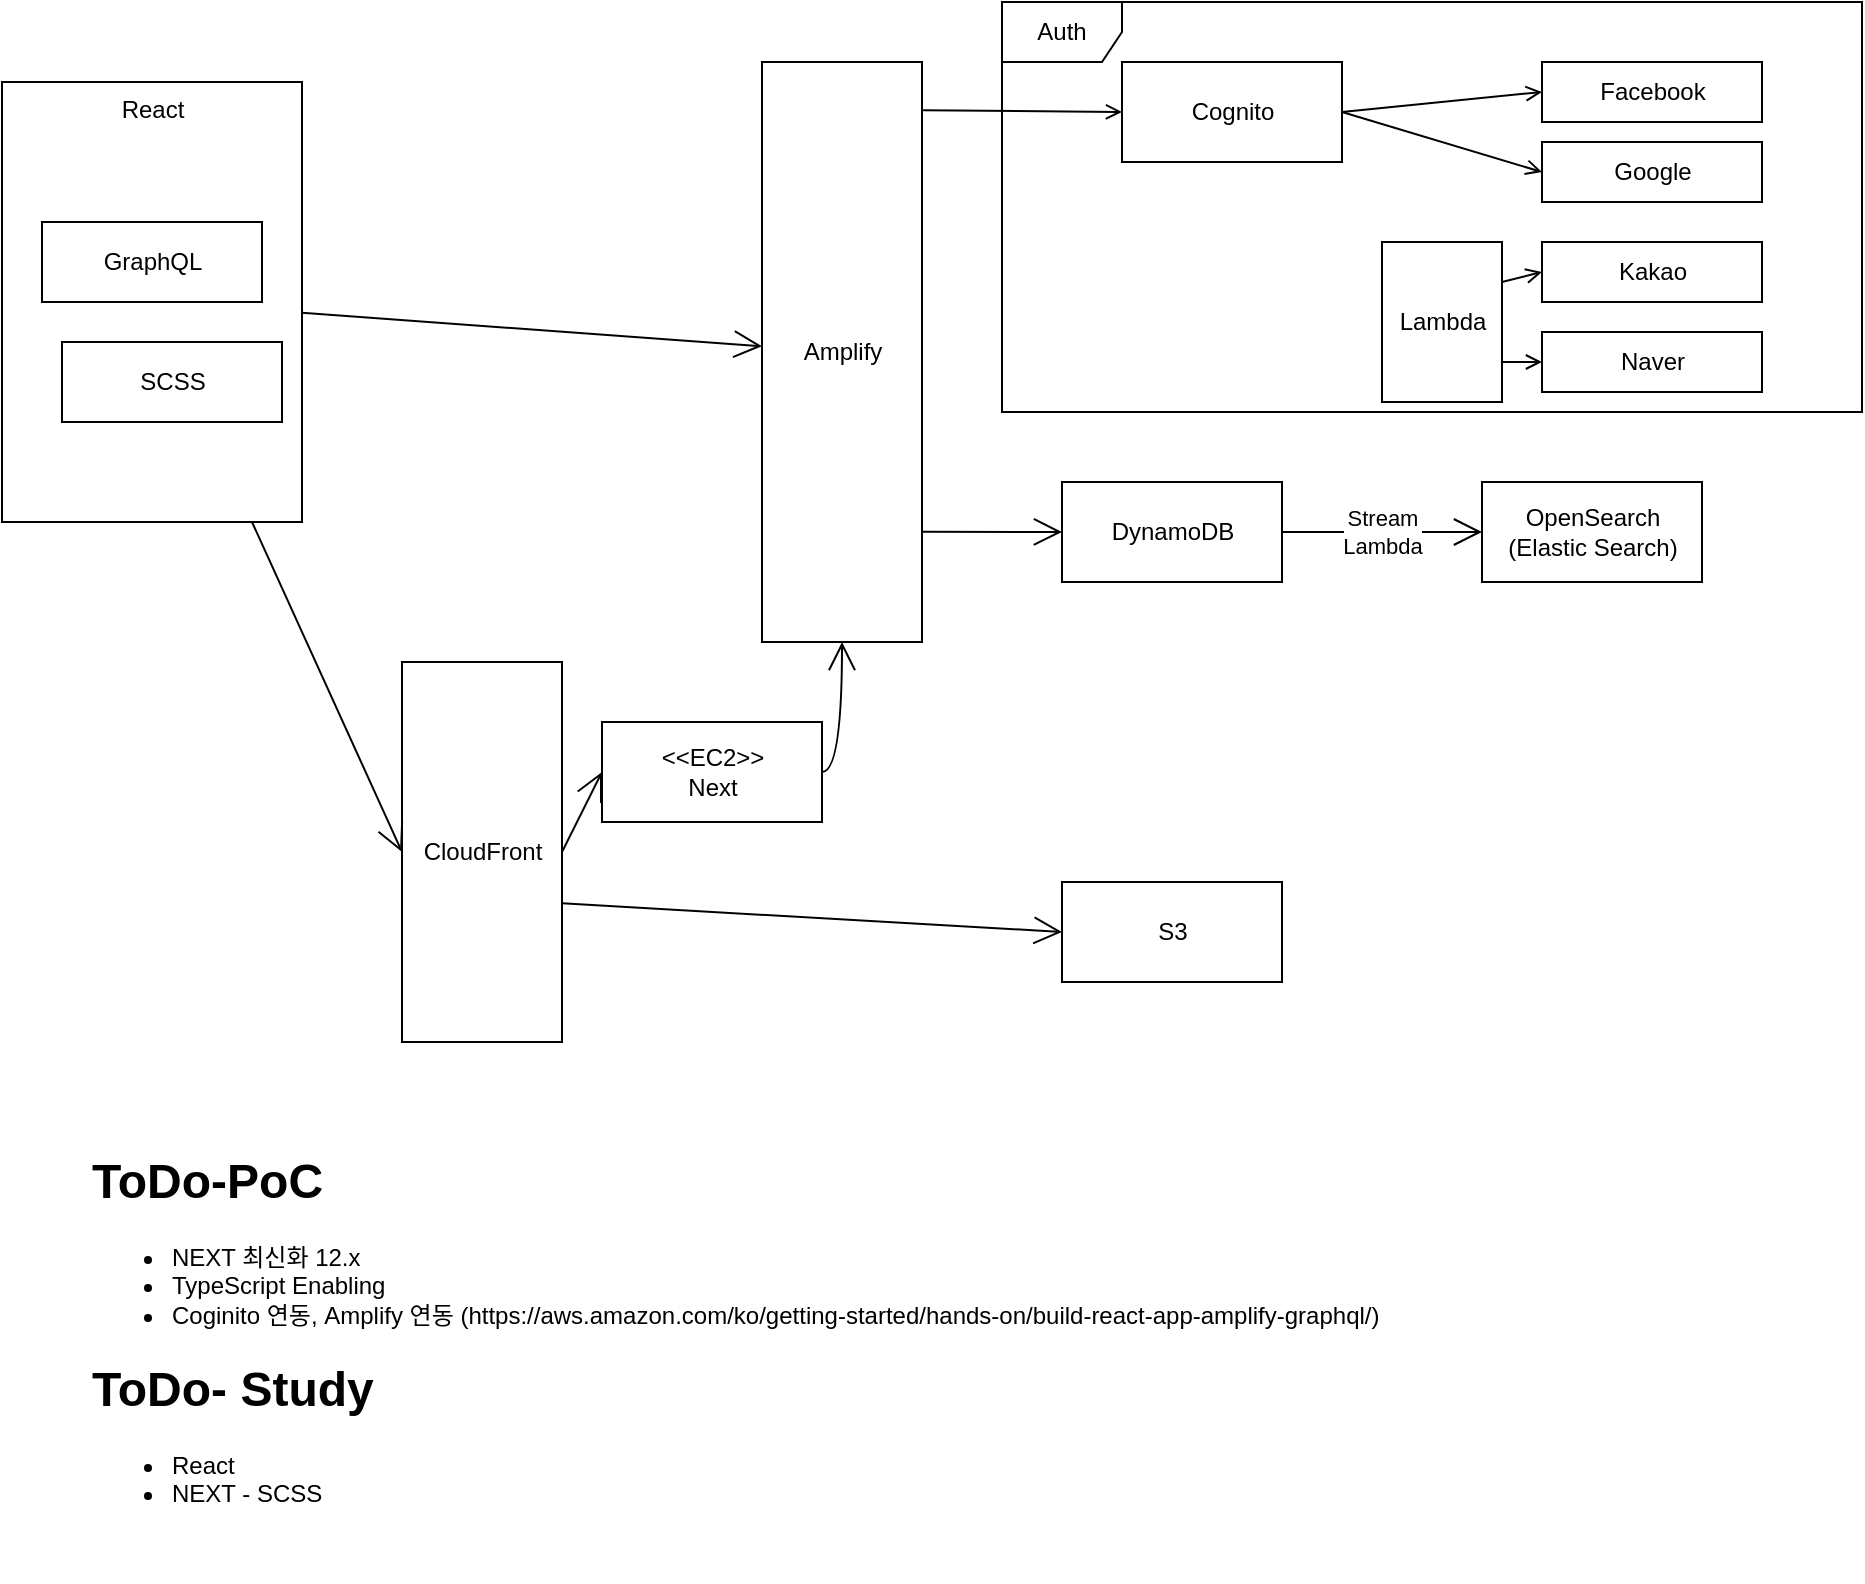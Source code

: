 <mxfile version="17.1.2" type="github">
  <diagram name="Page-1" id="58cdce13-f638-feb5-8d6f-7d28b1aa9fa0">
    <mxGraphModel dx="1242" dy="672" grid="1" gridSize="10" guides="1" tooltips="1" connect="1" arrows="1" fold="1" page="1" pageScale="1" pageWidth="1100" pageHeight="850" background="none" math="0" shadow="0">
      <root>
        <mxCell id="0" />
        <mxCell id="1" parent="0" />
        <mxCell id="fE0zM8Yy9JnagM1J_v-u-35" value="Auth" style="shape=umlFrame;whiteSpace=wrap;html=1;" parent="1" vertex="1">
          <mxGeometry x="540" y="10" width="430" height="205" as="geometry" />
        </mxCell>
        <mxCell id="fE0zM8Yy9JnagM1J_v-u-10" value="React" style="html=1;verticalAlign=top;" parent="1" vertex="1">
          <mxGeometry x="40" y="50" width="150" height="220" as="geometry" />
        </mxCell>
        <mxCell id="fE0zM8Yy9JnagM1J_v-u-11" value="DynamoDB" style="html=1;" parent="1" vertex="1">
          <mxGeometry x="570" y="250" width="110" height="50" as="geometry" />
        </mxCell>
        <mxCell id="fE0zM8Yy9JnagM1J_v-u-12" value="OpenSearch&lt;br&gt;(Elastic Search)" style="html=1;" parent="1" vertex="1">
          <mxGeometry x="780" y="250" width="110" height="50" as="geometry" />
        </mxCell>
        <mxCell id="fE0zM8Yy9JnagM1J_v-u-13" value="Stream&lt;br&gt;Lambda" style="endArrow=open;endFill=1;endSize=12;html=1;rounded=0;exitX=1;exitY=0.5;exitDx=0;exitDy=0;entryX=0;entryY=0.5;entryDx=0;entryDy=0;" parent="1" source="fE0zM8Yy9JnagM1J_v-u-11" target="fE0zM8Yy9JnagM1J_v-u-12" edge="1">
          <mxGeometry width="160" relative="1" as="geometry">
            <mxPoint x="760" y="300" as="sourcePoint" />
            <mxPoint x="820" y="305" as="targetPoint" />
          </mxGeometry>
        </mxCell>
        <mxCell id="fE0zM8Yy9JnagM1J_v-u-14" value="Cognito" style="html=1;" parent="1" vertex="1">
          <mxGeometry x="600" y="40" width="110" height="50" as="geometry" />
        </mxCell>
        <mxCell id="fE0zM8Yy9JnagM1J_v-u-16" value="" style="endArrow=open;endFill=1;endSize=12;html=1;rounded=0;exitX=1.006;exitY=0.81;exitDx=0;exitDy=0;entryX=0;entryY=0.5;entryDx=0;entryDy=0;exitPerimeter=0;" parent="1" source="fE0zM8Yy9JnagM1J_v-u-36" target="fE0zM8Yy9JnagM1J_v-u-11" edge="1">
          <mxGeometry width="160" relative="1" as="geometry">
            <mxPoint x="710" y="305" as="sourcePoint" />
            <mxPoint x="1000" y="315" as="targetPoint" />
          </mxGeometry>
        </mxCell>
        <mxCell id="fE0zM8Yy9JnagM1J_v-u-18" value="Lambda" style="html=1;" parent="1" vertex="1">
          <mxGeometry x="730" y="130" width="60" height="80" as="geometry" />
        </mxCell>
        <mxCell id="fE0zM8Yy9JnagM1J_v-u-19" value="Kakao" style="html=1;" parent="1" vertex="1">
          <mxGeometry x="810" y="130" width="110" height="30" as="geometry" />
        </mxCell>
        <mxCell id="fE0zM8Yy9JnagM1J_v-u-20" value="Naver" style="html=1;" parent="1" vertex="1">
          <mxGeometry x="810" y="175" width="110" height="30" as="geometry" />
        </mxCell>
        <mxCell id="fE0zM8Yy9JnagM1J_v-u-21" value="Facebook" style="html=1;" parent="1" vertex="1">
          <mxGeometry x="810" y="40" width="110" height="30" as="geometry" />
        </mxCell>
        <mxCell id="fE0zM8Yy9JnagM1J_v-u-23" value="Google" style="html=1;" parent="1" vertex="1">
          <mxGeometry x="810" y="80" width="110" height="30" as="geometry" />
        </mxCell>
        <mxCell id="fE0zM8Yy9JnagM1J_v-u-25" value="GraphQL" style="html=1;" parent="1" vertex="1">
          <mxGeometry x="60" y="120" width="110" height="40" as="geometry" />
        </mxCell>
        <mxCell id="fE0zM8Yy9JnagM1J_v-u-26" value="" style="endArrow=open;endFill=0;endSize=6;html=1;rounded=0;exitX=1;exitY=0.25;exitDx=0;exitDy=0;entryX=0;entryY=0.5;entryDx=0;entryDy=0;strokeWidth=1;" parent="1" source="fE0zM8Yy9JnagM1J_v-u-18" target="fE0zM8Yy9JnagM1J_v-u-19" edge="1">
          <mxGeometry width="160" relative="1" as="geometry">
            <mxPoint x="720" y="-15" as="sourcePoint" />
            <mxPoint x="820" y="-15" as="targetPoint" />
          </mxGeometry>
        </mxCell>
        <mxCell id="fE0zM8Yy9JnagM1J_v-u-27" value="" style="endArrow=open;endFill=0;endSize=6;html=1;rounded=0;exitX=1;exitY=0.75;exitDx=0;exitDy=0;strokeWidth=1;" parent="1" source="fE0zM8Yy9JnagM1J_v-u-18" target="fE0zM8Yy9JnagM1J_v-u-20" edge="1">
          <mxGeometry width="160" relative="1" as="geometry">
            <mxPoint x="800" y="160" as="sourcePoint" />
            <mxPoint x="820" y="155" as="targetPoint" />
          </mxGeometry>
        </mxCell>
        <mxCell id="fE0zM8Yy9JnagM1J_v-u-28" value="" style="endArrow=open;endFill=0;endSize=6;html=1;rounded=0;exitX=1;exitY=0.5;exitDx=0;exitDy=0;entryX=0;entryY=0.5;entryDx=0;entryDy=0;strokeWidth=1;" parent="1" source="fE0zM8Yy9JnagM1J_v-u-14" target="fE0zM8Yy9JnagM1J_v-u-21" edge="1">
          <mxGeometry width="160" relative="1" as="geometry">
            <mxPoint x="800" y="160" as="sourcePoint" />
            <mxPoint x="820" y="155" as="targetPoint" />
          </mxGeometry>
        </mxCell>
        <mxCell id="fE0zM8Yy9JnagM1J_v-u-29" value="" style="endArrow=open;endFill=0;endSize=6;html=1;rounded=0;exitX=1;exitY=0.5;exitDx=0;exitDy=0;entryX=0;entryY=0.5;entryDx=0;entryDy=0;strokeWidth=1;" parent="1" source="fE0zM8Yy9JnagM1J_v-u-14" target="fE0zM8Yy9JnagM1J_v-u-23" edge="1">
          <mxGeometry width="160" relative="1" as="geometry">
            <mxPoint x="810" y="170" as="sourcePoint" />
            <mxPoint x="830" y="165" as="targetPoint" />
          </mxGeometry>
        </mxCell>
        <mxCell id="fE0zM8Yy9JnagM1J_v-u-36" value="Amplify" style="html=1;" parent="1" vertex="1">
          <mxGeometry x="420" y="40" width="80" height="290" as="geometry" />
        </mxCell>
        <mxCell id="fE0zM8Yy9JnagM1J_v-u-37" value="" style="endArrow=open;endFill=0;endSize=6;html=1;rounded=0;exitX=1.007;exitY=0.083;exitDx=0;exitDy=0;strokeWidth=1;exitPerimeter=0;" parent="1" source="fE0zM8Yy9JnagM1J_v-u-36" edge="1">
          <mxGeometry width="160" relative="1" as="geometry">
            <mxPoint x="720" y="75" as="sourcePoint" />
            <mxPoint x="600" y="65" as="targetPoint" />
          </mxGeometry>
        </mxCell>
        <mxCell id="fE0zM8Yy9JnagM1J_v-u-39" value="S3" style="html=1;" parent="1" vertex="1">
          <mxGeometry x="570" y="450" width="110" height="50" as="geometry" />
        </mxCell>
        <mxCell id="fE0zM8Yy9JnagM1J_v-u-40" value="" style="endArrow=open;endFill=1;endSize=12;html=1;rounded=0;entryX=0;entryY=0.5;entryDx=0;entryDy=0;exitX=1;exitY=0.635;exitDx=0;exitDy=0;exitPerimeter=0;" parent="1" source="fE0zM8Yy9JnagM1J_v-u-41" target="fE0zM8Yy9JnagM1J_v-u-39" edge="1">
          <mxGeometry width="160" relative="1" as="geometry">
            <mxPoint x="430" y="375" as="sourcePoint" />
            <mxPoint x="620" y="315" as="targetPoint" />
          </mxGeometry>
        </mxCell>
        <mxCell id="fE0zM8Yy9JnagM1J_v-u-41" value="CloudFront" style="html=1;" parent="1" vertex="1">
          <mxGeometry x="240" y="340" width="80" height="190" as="geometry" />
        </mxCell>
        <mxCell id="fE0zM8Yy9JnagM1J_v-u-42" value="&amp;lt;&amp;lt;EC2&amp;gt;&amp;gt;&lt;br&gt;Next" style="html=1;" parent="1" vertex="1">
          <mxGeometry x="340" y="370" width="110" height="50" as="geometry" />
        </mxCell>
        <mxCell id="fE0zM8Yy9JnagM1J_v-u-43" value="" style="endArrow=open;endFill=1;endSize=12;html=1;rounded=0;entryX=0;entryY=0.5;entryDx=0;entryDy=0;exitX=1;exitY=0.5;exitDx=0;exitDy=0;" parent="1" source="fE0zM8Yy9JnagM1J_v-u-41" target="fE0zM8Yy9JnagM1J_v-u-42" edge="1">
          <mxGeometry width="160" relative="1" as="geometry">
            <mxPoint x="430" y="445" as="sourcePoint" />
            <mxPoint x="620" y="385" as="targetPoint" />
          </mxGeometry>
        </mxCell>
        <mxCell id="fE0zM8Yy9JnagM1J_v-u-44" value="SCSS" style="html=1;" parent="1" vertex="1">
          <mxGeometry x="70" y="180" width="110" height="40" as="geometry" />
        </mxCell>
        <mxCell id="fE0zM8Yy9JnagM1J_v-u-45" value="" style="endArrow=open;endFill=1;endSize=12;html=1;rounded=0;" parent="1" source="fE0zM8Yy9JnagM1J_v-u-10" target="fE0zM8Yy9JnagM1J_v-u-36" edge="1">
          <mxGeometry width="160" relative="1" as="geometry">
            <mxPoint x="280" y="170" as="sourcePoint" />
            <mxPoint x="620" y="315" as="targetPoint" />
          </mxGeometry>
        </mxCell>
        <mxCell id="fE0zM8Yy9JnagM1J_v-u-46" value="" style="endArrow=open;endFill=1;endSize=12;html=1;rounded=0;entryX=0;entryY=0.5;entryDx=0;entryDy=0;" parent="1" source="fE0zM8Yy9JnagM1J_v-u-10" target="fE0zM8Yy9JnagM1J_v-u-41" edge="1">
          <mxGeometry width="160" relative="1" as="geometry">
            <mxPoint x="290.21" y="192.52" as="sourcePoint" />
            <mxPoint x="360" y="194.096" as="targetPoint" />
          </mxGeometry>
        </mxCell>
        <mxCell id="fE0zM8Yy9JnagM1J_v-u-47" value="&lt;p style=&quot;line-height: 0.9&quot;&gt;&lt;/p&gt;&lt;h1&gt;ToDo-PoC&lt;/h1&gt;&lt;p&gt;&lt;/p&gt;&lt;ul&gt;&lt;li&gt;NEXT 최신화 12.x&amp;nbsp;&lt;/li&gt;&lt;li&gt;TypeScript Enabling&amp;nbsp;&lt;/li&gt;&lt;li&gt;Coginito 연동, Amplify 연동 (https://aws.amazon.com/ko/getting-started/hands-on/build-react-app-amplify-graphql/)&lt;/li&gt;&lt;/ul&gt;&lt;h1&gt;ToDo- Study&lt;/h1&gt;&lt;div&gt;&lt;ul&gt;&lt;li&gt;React&lt;/li&gt;&lt;li&gt;NEXT - SCSS&lt;/li&gt;&lt;/ul&gt;&lt;/div&gt;&lt;p&gt;&lt;/p&gt;&lt;p&gt;&lt;/p&gt;" style="text;html=1;strokeColor=none;fillColor=none;spacing=5;spacingTop=-20;whiteSpace=wrap;overflow=hidden;rounded=0;" parent="1" vertex="1">
          <mxGeometry x="80" y="580" width="700" height="220" as="geometry" />
        </mxCell>
        <mxCell id="TqOk3bqrhZwtW37oiukN-1" value="" style="endArrow=open;endFill=1;endSize=12;html=1;rounded=0;entryX=0.5;entryY=1;entryDx=0;entryDy=0;exitX=1;exitY=0.5;exitDx=0;exitDy=0;edgeStyle=orthogonalEdgeStyle;curved=1;" parent="1" source="fE0zM8Yy9JnagM1J_v-u-42" target="fE0zM8Yy9JnagM1J_v-u-36" edge="1">
          <mxGeometry width="160" relative="1" as="geometry">
            <mxPoint x="260" y="305" as="sourcePoint" />
            <mxPoint x="360" y="445" as="targetPoint" />
          </mxGeometry>
        </mxCell>
      </root>
    </mxGraphModel>
  </diagram>
</mxfile>
